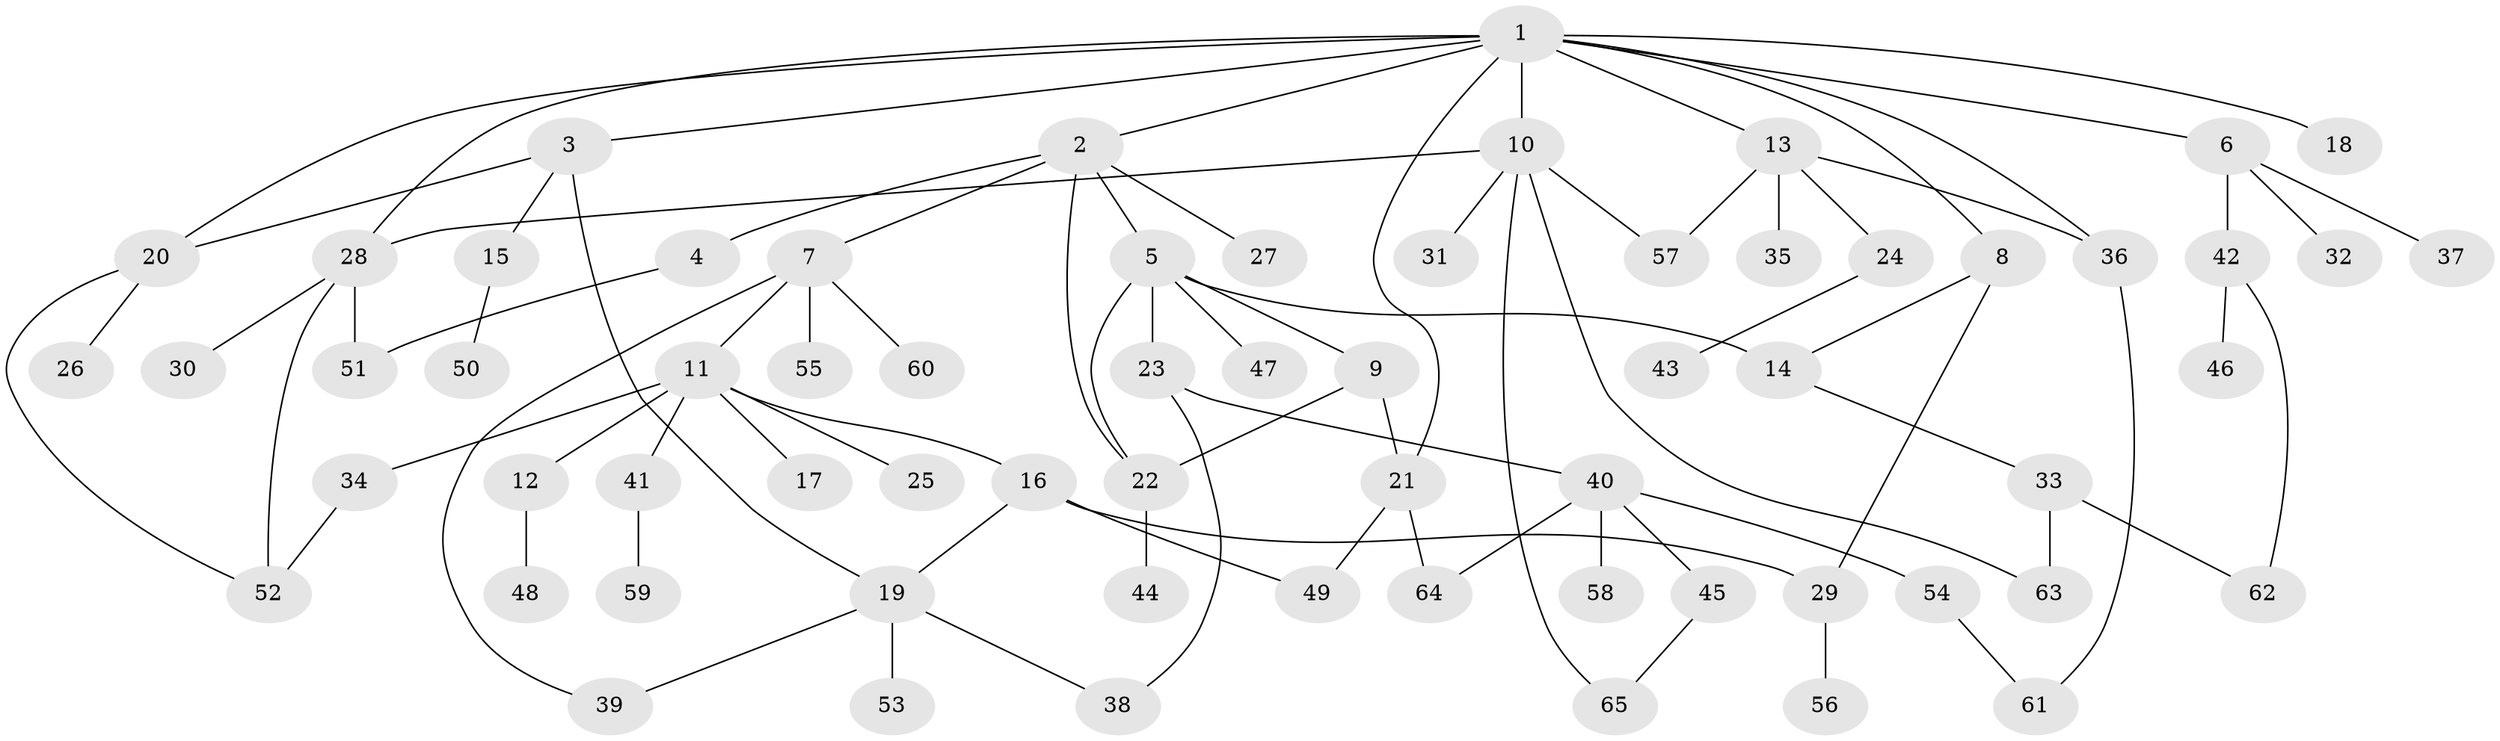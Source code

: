 // Generated by graph-tools (version 1.1) at 2025/49/03/09/25 03:49:16]
// undirected, 65 vertices, 85 edges
graph export_dot {
graph [start="1"]
  node [color=gray90,style=filled];
  1;
  2;
  3;
  4;
  5;
  6;
  7;
  8;
  9;
  10;
  11;
  12;
  13;
  14;
  15;
  16;
  17;
  18;
  19;
  20;
  21;
  22;
  23;
  24;
  25;
  26;
  27;
  28;
  29;
  30;
  31;
  32;
  33;
  34;
  35;
  36;
  37;
  38;
  39;
  40;
  41;
  42;
  43;
  44;
  45;
  46;
  47;
  48;
  49;
  50;
  51;
  52;
  53;
  54;
  55;
  56;
  57;
  58;
  59;
  60;
  61;
  62;
  63;
  64;
  65;
  1 -- 2;
  1 -- 3;
  1 -- 6;
  1 -- 8;
  1 -- 10;
  1 -- 13;
  1 -- 18;
  1 -- 20;
  1 -- 36;
  1 -- 21;
  1 -- 28;
  2 -- 4;
  2 -- 5;
  2 -- 7;
  2 -- 22;
  2 -- 27;
  3 -- 15;
  3 -- 19;
  3 -- 20;
  4 -- 51;
  5 -- 9;
  5 -- 23;
  5 -- 47;
  5 -- 14;
  5 -- 22;
  6 -- 32;
  6 -- 37;
  6 -- 42;
  7 -- 11;
  7 -- 39;
  7 -- 55;
  7 -- 60;
  8 -- 14;
  8 -- 29;
  9 -- 21;
  9 -- 22;
  10 -- 28;
  10 -- 31;
  10 -- 65;
  10 -- 63;
  10 -- 57;
  11 -- 12;
  11 -- 16;
  11 -- 17;
  11 -- 25;
  11 -- 34;
  11 -- 41;
  12 -- 48;
  13 -- 24;
  13 -- 35;
  13 -- 36;
  13 -- 57;
  14 -- 33;
  15 -- 50;
  16 -- 29;
  16 -- 49;
  16 -- 19;
  19 -- 53;
  19 -- 38;
  19 -- 39;
  20 -- 26;
  20 -- 52;
  21 -- 49;
  21 -- 64;
  22 -- 44;
  23 -- 38;
  23 -- 40;
  24 -- 43;
  28 -- 30;
  28 -- 51;
  28 -- 52;
  29 -- 56;
  33 -- 63;
  33 -- 62;
  34 -- 52;
  36 -- 61;
  40 -- 45;
  40 -- 54;
  40 -- 58;
  40 -- 64;
  41 -- 59;
  42 -- 46;
  42 -- 62;
  45 -- 65;
  54 -- 61;
}
